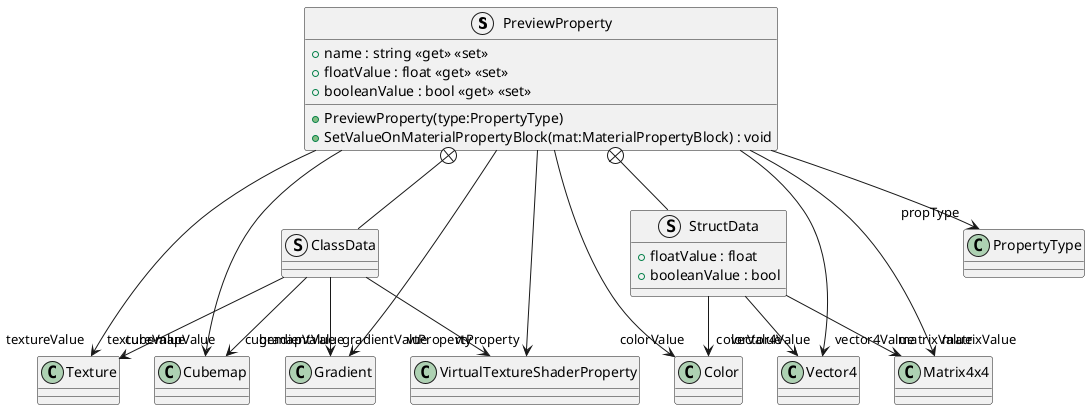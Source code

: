@startuml
struct PreviewProperty {
    + name : string <<get>> <<set>>
    + PreviewProperty(type:PropertyType)
    + floatValue : float <<get>> <<set>>
    + booleanValue : bool <<get>> <<set>>
    + SetValueOnMaterialPropertyBlock(mat:MaterialPropertyBlock) : void
}
struct ClassData {
}
struct StructData {
    + floatValue : float
    + booleanValue : bool
}
PreviewProperty --> "propType" PropertyType
PreviewProperty --> "colorValue" Color
PreviewProperty --> "textureValue" Texture
PreviewProperty --> "cubemapValue" Cubemap
PreviewProperty --> "gradientValue" Gradient
PreviewProperty --> "vtProperty" VirtualTextureShaderProperty
PreviewProperty --> "vector4Value" Vector4
PreviewProperty --> "matrixValue" Matrix4x4
PreviewProperty +-- ClassData
ClassData --> "textureValue" Texture
ClassData --> "cubemapValue" Cubemap
ClassData --> "gradientValue" Gradient
ClassData --> "vtProperty" VirtualTextureShaderProperty
PreviewProperty +-- StructData
StructData --> "colorValue" Color
StructData --> "vector4Value" Vector4
StructData --> "matrixValue" Matrix4x4
@enduml
